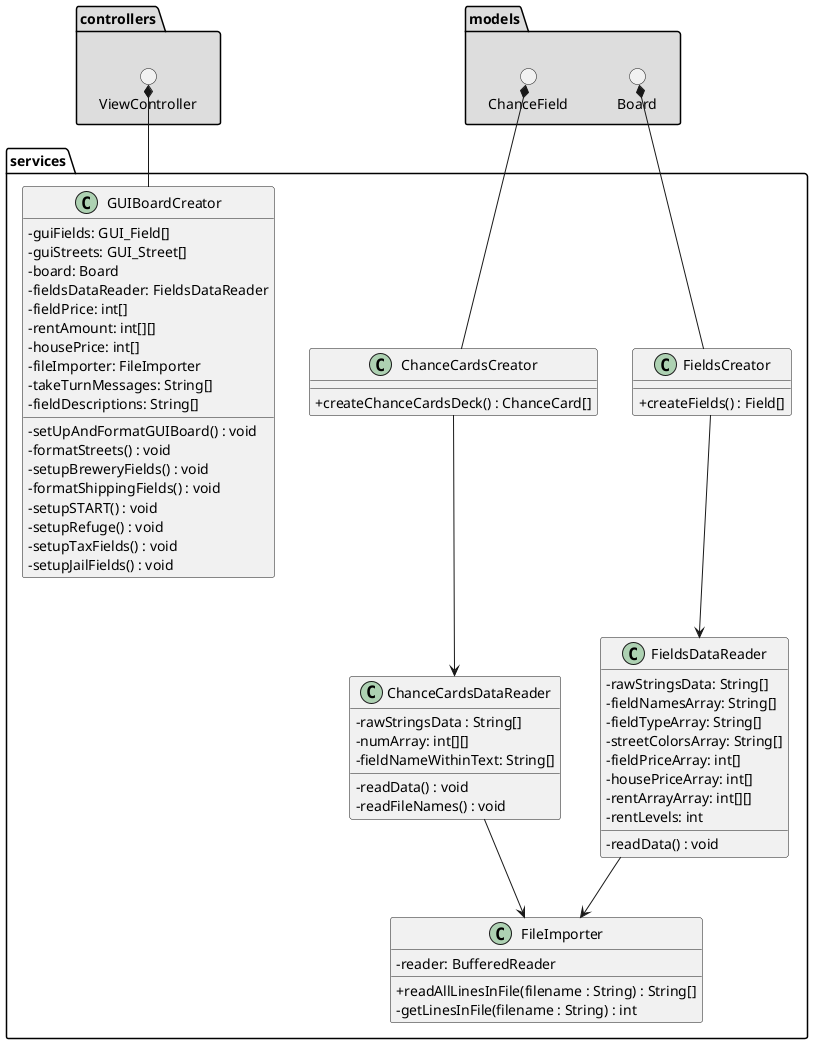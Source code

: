 @startuml
'https://plantuml.com/class-diagram
skinparam classAttributeIconSize 0

package controllers #DDDDDD {
() ViewController
}

package models #DDDDDD {
() Board
() ChanceField
}

package services {

class FileImporter {
    -reader: BufferedReader

    +readAllLinesInFile(filename : String) : String[]
    -getLinesInFile(filename : String) : int
}
class FieldsDataReader {
    -rawStringsData: String[]
    -fieldNamesArray: String[]
    -fieldTypeArray: String[]
    -streetColorsArray: String[]
    -fieldPriceArray: int[]
    -housePriceArray: int[]
    -rentArrayArray: int[][]
    -rentLevels: int

    -readData() : void
}
class FieldsCreator {
    +createFields() : Field[]
}
class ChanceCardsDataReader {
    -rawStringsData : String[]
    -numArray: int[][]
    -fieldNameWithinText: String[]

    -readData() : void
    -readFileNames() : void

}
class ChanceCardsCreator {
    +createChanceCardsDeck() : ChanceCard[]
}

class GUIBoardCreator {
    -guiFields: GUI_Field[]
    -guiStreets: GUI_Street[]
    -board: Board
    -fieldsDataReader: FieldsDataReader
    -fieldPrice: int[]
    -rentAmount: int[][]
    -housePrice: int[]
    -fileImporter: FileImporter
    -takeTurnMessages: String[]
    -fieldDescriptions: String[]

    -setUpAndFormatGUIBoard() : void
    -formatStreets() : void
    -setupBreweryFields() : void
    -formatShippingFields() : void
    -setupSTART() : void
    -setupRefuge() : void
    -setupTaxFields() : void
    -setupJailFields() : void
}

}

ChanceField *-- ChanceCardsCreator
ViewController *-- GUIBoardCreator
Board *-- FieldsCreator
FieldsDataReader --> FileImporter
ChanceCardsDataReader --> FileImporter
FieldsCreator --> FieldsDataReader
ChanceCardsCreator --> ChanceCardsDataReader

@enduml